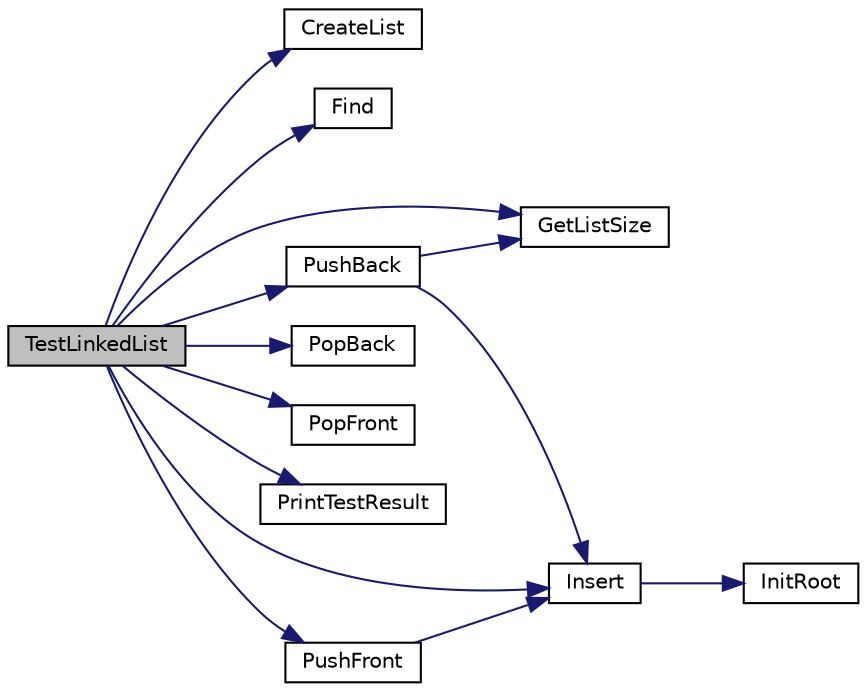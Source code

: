 digraph "TestLinkedList"
{
 // LATEX_PDF_SIZE
  edge [fontname="Helvetica",fontsize="10",labelfontname="Helvetica",labelfontsize="10"];
  node [fontname="Helvetica",fontsize="10",shape=record];
  rankdir="LR";
  Node1 [label="TestLinkedList",height=0.2,width=0.4,color="black", fillcolor="grey75", style="filled", fontcolor="black",tooltip="tests some functions of linked list"];
  Node1 -> Node2 [color="midnightblue",fontsize="10",style="solid",fontname="Helvetica"];
  Node2 [label="CreateList",height=0.2,width=0.4,color="black", fillcolor="white", style="filled",URL="$_linked_list_8h.html#a11e64de655624d91677052aede1b4ca4",tooltip=" "];
  Node1 -> Node3 [color="midnightblue",fontsize="10",style="solid",fontname="Helvetica"];
  Node3 [label="Find",height=0.2,width=0.4,color="black", fillcolor="white", style="filled",URL="$_linked_list_8h.html#ad2a5a005e80280421f81955fa9b4cde7",tooltip=" "];
  Node1 -> Node4 [color="midnightblue",fontsize="10",style="solid",fontname="Helvetica"];
  Node4 [label="GetListSize",height=0.2,width=0.4,color="black", fillcolor="white", style="filled",URL="$_linked_list_8h.html#a90cad7860e94352d361775dd55823fbc",tooltip=" "];
  Node1 -> Node5 [color="midnightblue",fontsize="10",style="solid",fontname="Helvetica"];
  Node5 [label="Insert",height=0.2,width=0.4,color="black", fillcolor="white", style="filled",URL="$_linked_list_8h.html#aeebfa933e133ea16af4bc49d4b5aba69",tooltip=" "];
  Node5 -> Node6 [color="midnightblue",fontsize="10",style="solid",fontname="Helvetica"];
  Node6 [label="InitRoot",height=0.2,width=0.4,color="black", fillcolor="white", style="filled",URL="$_linked_list_utils_8h.html#aa9f6e26352a24232beb307d0d20e5d79",tooltip=" "];
  Node1 -> Node7 [color="midnightblue",fontsize="10",style="solid",fontname="Helvetica"];
  Node7 [label="PopBack",height=0.2,width=0.4,color="black", fillcolor="white", style="filled",URL="$_linked_list_8h.html#abab402984c8caaa51c140ad83bd78e9a",tooltip=" "];
  Node1 -> Node8 [color="midnightblue",fontsize="10",style="solid",fontname="Helvetica"];
  Node8 [label="PopFront",height=0.2,width=0.4,color="black", fillcolor="white", style="filled",URL="$_linked_list_8h.html#ad29fb767c2f5432d2530d9e5765a1680",tooltip=" "];
  Node1 -> Node9 [color="midnightblue",fontsize="10",style="solid",fontname="Helvetica"];
  Node9 [label="PrintTestResult",height=0.2,width=0.4,color="black", fillcolor="white", style="filled",URL="$_tests_8h.html#af1eed978f8fabff61ece918c277fb535",tooltip="prints serial number and near it test's status"];
  Node1 -> Node10 [color="midnightblue",fontsize="10",style="solid",fontname="Helvetica"];
  Node10 [label="PushBack",height=0.2,width=0.4,color="black", fillcolor="white", style="filled",URL="$_linked_list_8h.html#a6269469f4d5f808dea2cee4cce1dd857",tooltip=" "];
  Node10 -> Node4 [color="midnightblue",fontsize="10",style="solid",fontname="Helvetica"];
  Node10 -> Node5 [color="midnightblue",fontsize="10",style="solid",fontname="Helvetica"];
  Node1 -> Node11 [color="midnightblue",fontsize="10",style="solid",fontname="Helvetica"];
  Node11 [label="PushFront",height=0.2,width=0.4,color="black", fillcolor="white", style="filled",URL="$_linked_list_8h.html#a4e4d5cf8a2255ec5dba1c5b7bc882399",tooltip=" "];
  Node11 -> Node5 [color="midnightblue",fontsize="10",style="solid",fontname="Helvetica"];
}

